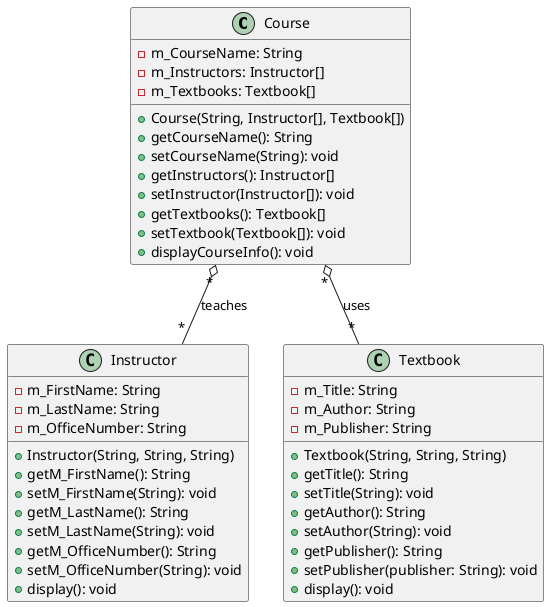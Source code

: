 @startuml

class Course {
  - m_CourseName: String
  - m_Instructors: Instructor[]
  - m_Textbooks: Textbook[]

  + Course(String, Instructor[], Textbook[])
  + getCourseName(): String
  + setCourseName(String): void
  + getInstructors(): Instructor[]
  + setInstructor(Instructor[]): void
  + getTextbooks(): Textbook[]
  + setTextbook(Textbook[]): void
  + displayCourseInfo(): void
}

class Instructor {
  - m_FirstName: String
  - m_LastName: String
  - m_OfficeNumber: String

  + Instructor(String, String, String)
  + getM_FirstName(): String
  + setM_FirstName(String): void
  + getM_LastName(): String
  + setM_LastName(String): void
  + getM_OfficeNumber(): String
  + setM_OfficeNumber(String): void
  + display(): void
}

class Textbook {
  - m_Title: String
  - m_Author: String
  - m_Publisher: String

  + Textbook(String, String, String)
  + getTitle(): String
  + setTitle(String): void
  + getAuthor(): String
  + setAuthor(String): void
  + getPublisher(): String
  + setPublisher(publisher: String): void
  + display(): void
}

Course "*" o-- "*" Instructor : teaches
Course "*" o-- "*" Textbook : uses

@enduml